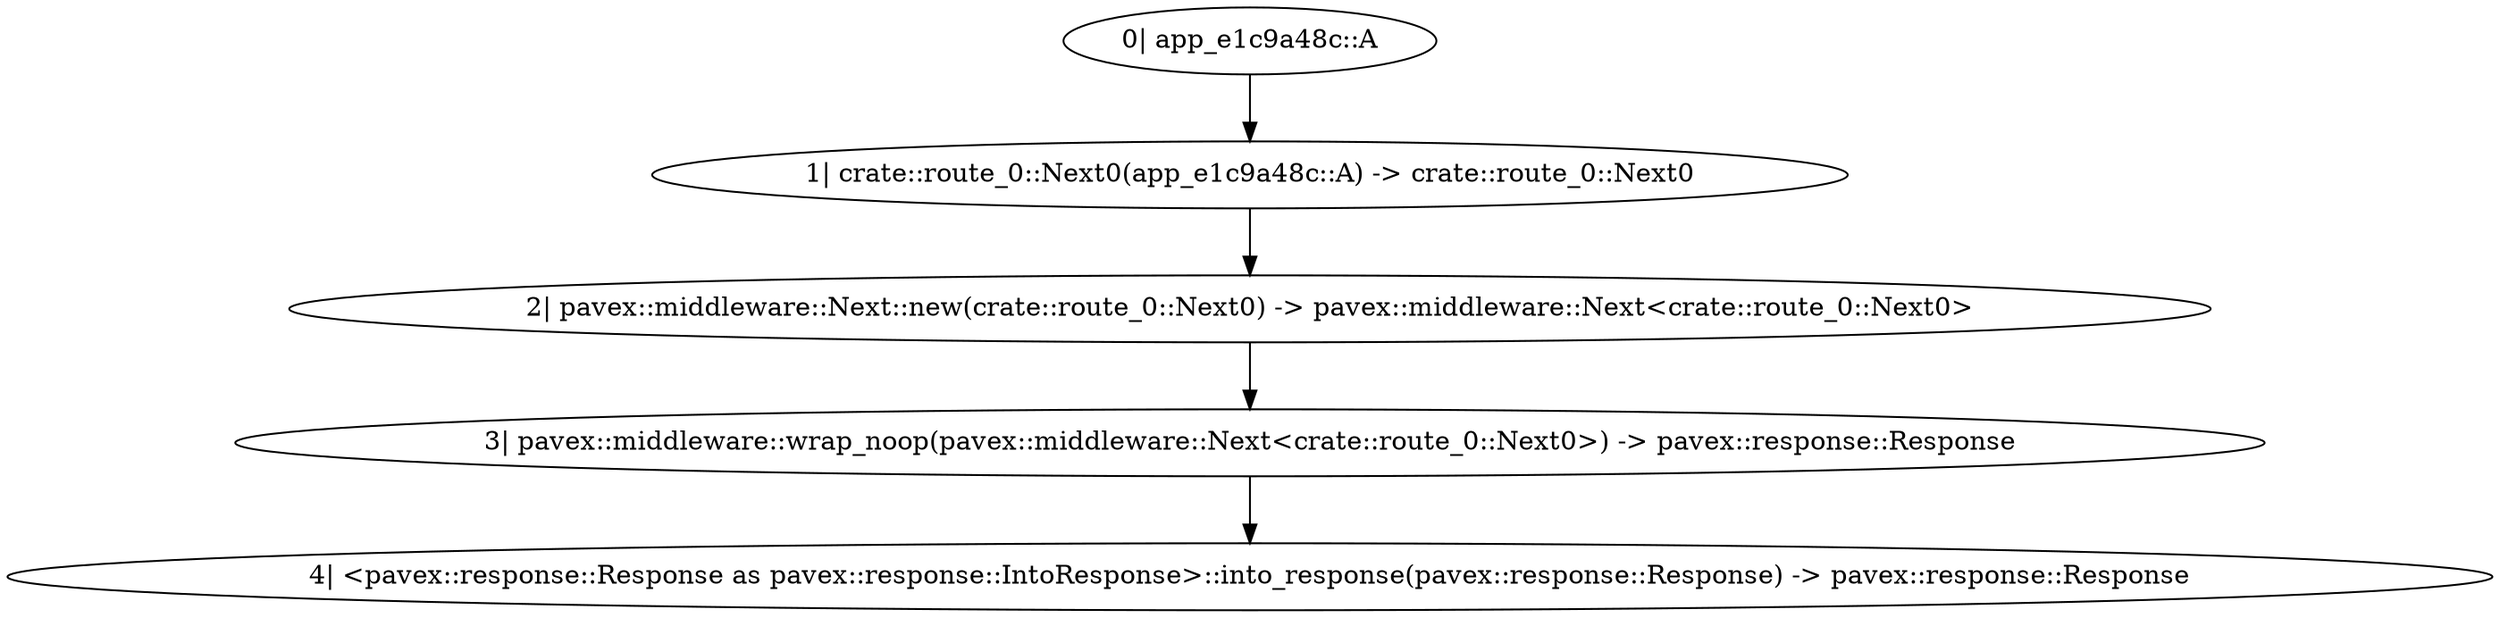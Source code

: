 digraph "GET /home - 0" {
    0 [ label = "0| app_e1c9a48c::A"]
    1 [ label = "1| crate::route_0::Next0(app_e1c9a48c::A) -> crate::route_0::Next0"]
    2 [ label = "2| pavex::middleware::Next::new(crate::route_0::Next0) -> pavex::middleware::Next<crate::route_0::Next0>"]
    3 [ label = "3| pavex::middleware::wrap_noop(pavex::middleware::Next<crate::route_0::Next0>) -> pavex::response::Response"]
    4 [ label = "4| <pavex::response::Response as pavex::response::IntoResponse>::into_response(pavex::response::Response) -> pavex::response::Response"]
    2 -> 3 [ ]
    1 -> 2 [ ]
    0 -> 1 [ ]
    3 -> 4 [ ]
}

digraph "GET /home - 1" {
    0 [ label = "0| app_e1c9a48c::A"]
    1 [ label = "1| <app_e1c9a48c::A as core::clone::Clone>::clone(&app_e1c9a48c::A) -> app_e1c9a48c::A"]
    2 [ label = "2| app_e1c9a48c::b(app_e1c9a48c::A) -> app_e1c9a48c::B"]
    3 [ label = "3| app_e1c9a48c::c(app_e1c9a48c::A) -> app_e1c9a48c::C"]
    4 [ label = "4| app_e1c9a48c::handler(app_e1c9a48c::B, app_e1c9a48c::C) -> pavex::response::Response"]
    5 [ label = "5| <pavex::response::Response as pavex::response::IntoResponse>::into_response(pavex::response::Response) -> pavex::response::Response"]
    3 -> 4 [ ]
    0 -> 3 [ ]
    2 -> 4 [ ]
    4 -> 5 [ ]
    0 -> 1 [ label = "&"]
    1 -> 2 [ ]
}

digraph "* * - 0" {
    0 [ label = "0| &pavex::router::AllowedMethods"]
    1 [ label = "1| crate::route_1::Next0(&'a pavex::router::AllowedMethods) -> crate::route_1::Next0<'a>"]
    2 [ label = "2| pavex::middleware::Next::new(crate::route_1::Next0<'a>) -> pavex::middleware::Next<crate::route_1::Next0<'a>>"]
    3 [ label = "3| pavex::middleware::wrap_noop(pavex::middleware::Next<crate::route_1::Next0<'a>>) -> pavex::response::Response"]
    4 [ label = "4| <pavex::response::Response as pavex::response::IntoResponse>::into_response(pavex::response::Response) -> pavex::response::Response"]
    2 -> 3 [ ]
    1 -> 2 [ ]
    3 -> 4 [ ]
    0 -> 1 [ ]
}

digraph "* * - 1" {
    0 [ label = "0| &pavex::router::AllowedMethods"]
    1 [ label = "1| pavex::router::default_fallback(&pavex::router::AllowedMethods) -> pavex::response::Response"]
    2 [ label = "2| <pavex::response::Response as pavex::response::IntoResponse>::into_response(pavex::response::Response) -> pavex::response::Response"]
    1 -> 2 [ ]
    0 -> 1 [ ]
}

digraph app_state {
    0 [ label = "0| app_e1c9a48c::a() -> app_e1c9a48c::A"]
    1 [ label = "1| crate::ApplicationState(app_e1c9a48c::A) -> crate::ApplicationState"]
    0 -> 1 [ ]
}
